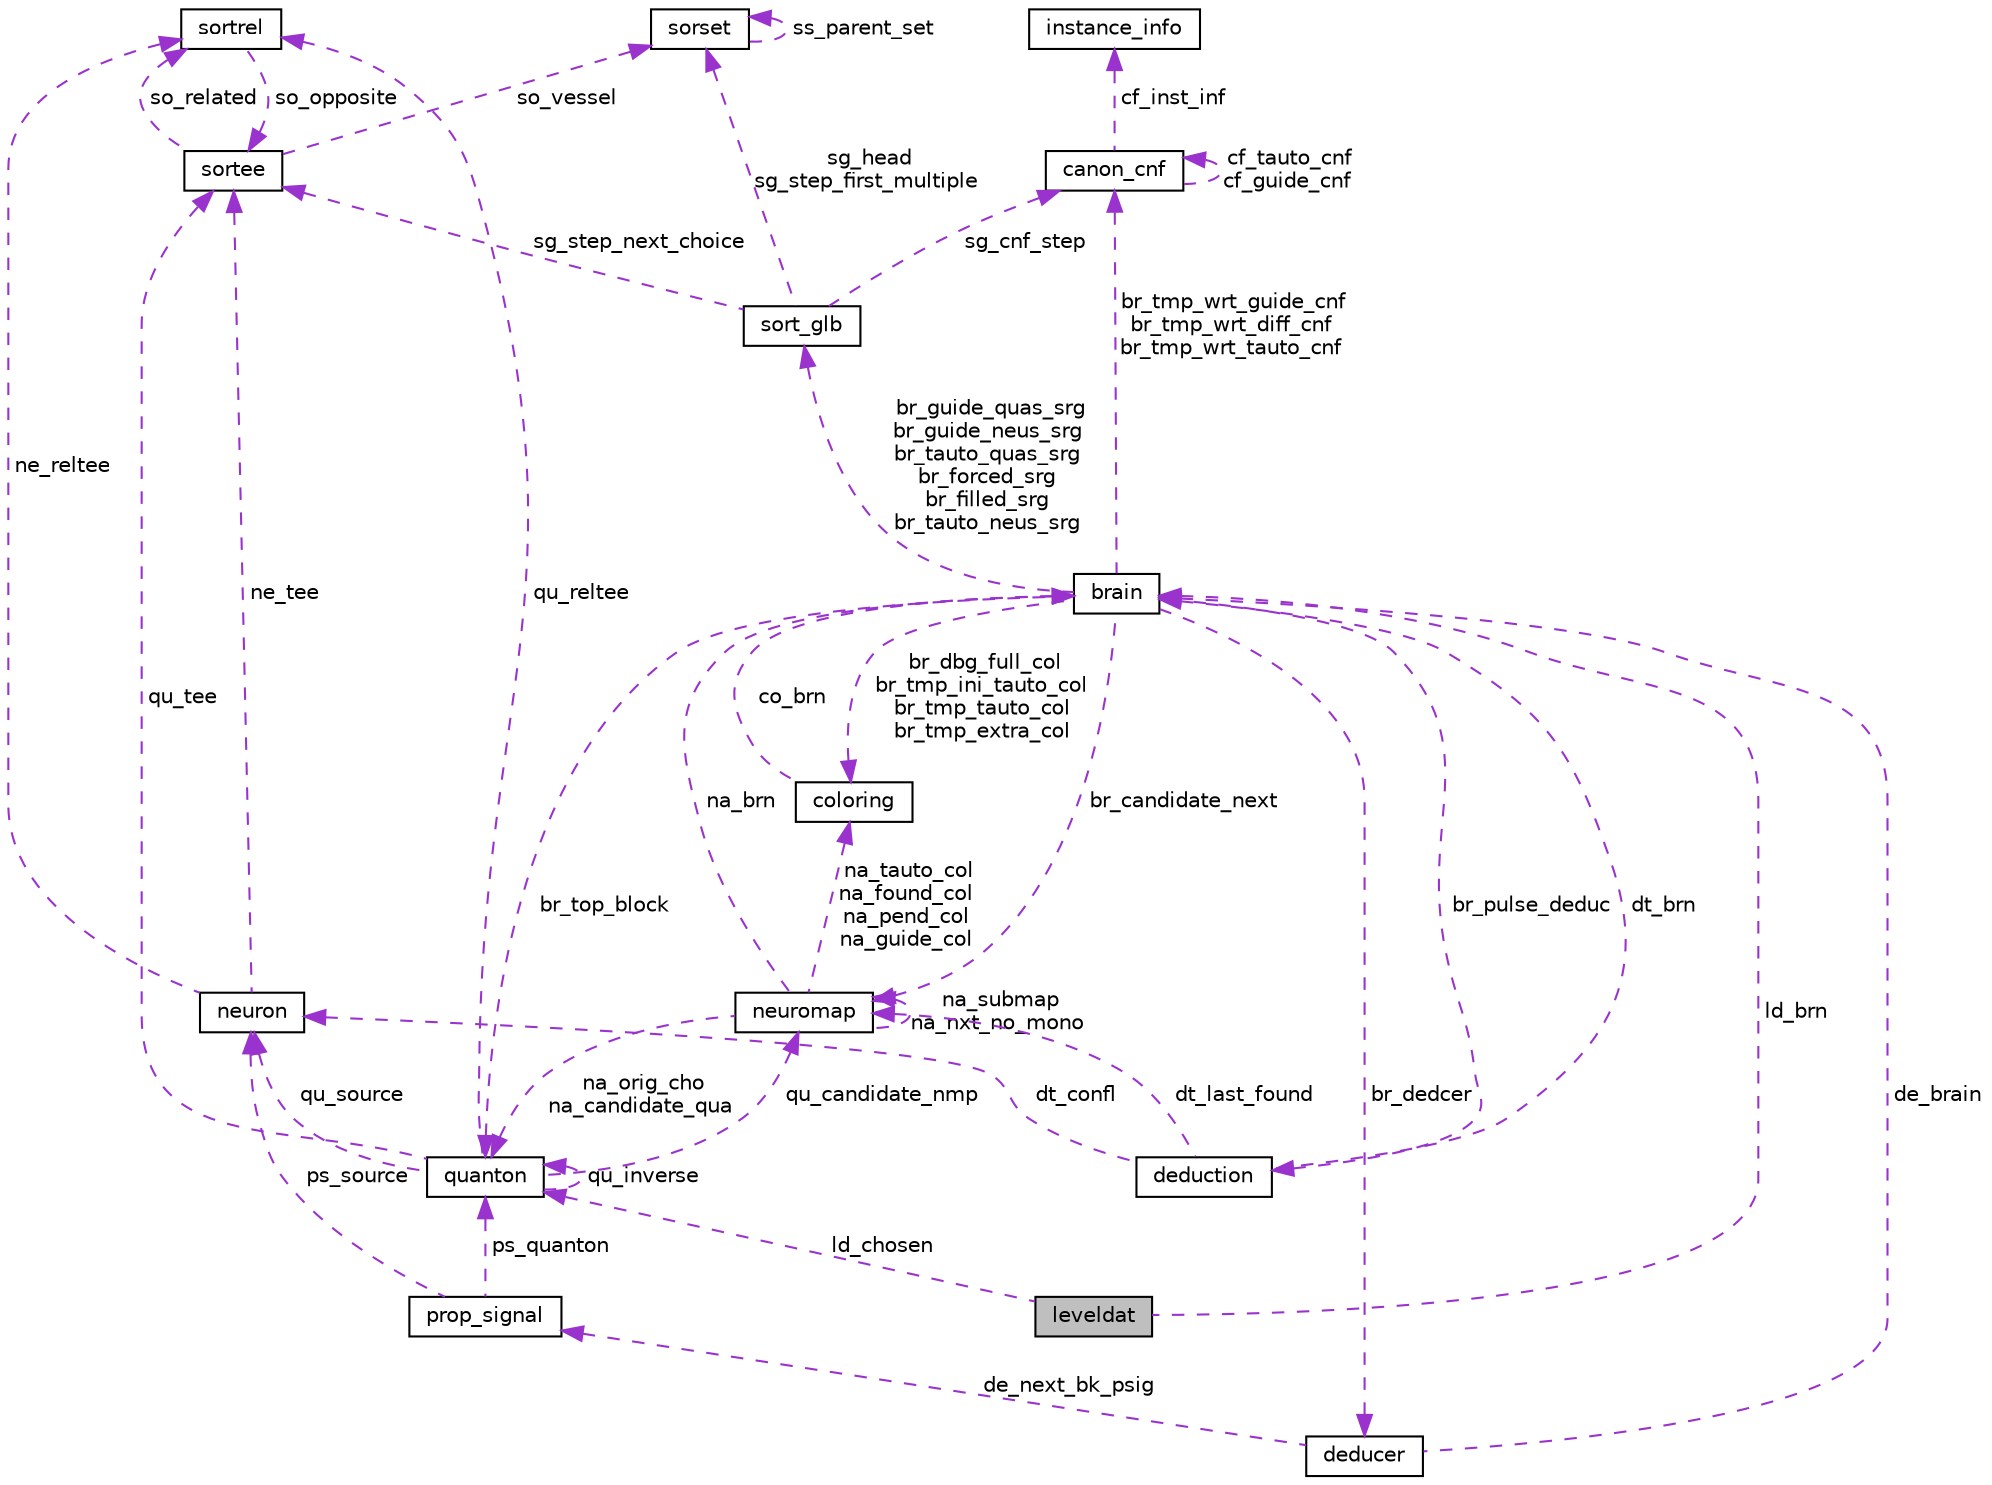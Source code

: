 digraph "leveldat"
{
 // INTERACTIVE_SVG=YES
  edge [fontname="Helvetica",fontsize="10",labelfontname="Helvetica",labelfontsize="10"];
  node [fontname="Helvetica",fontsize="10",shape=record];
  Node1 [label="leveldat",height=0.2,width=0.4,color="black", fillcolor="grey75", style="filled", fontcolor="black"];
  Node2 -> Node1 [dir="back",color="darkorchid3",fontsize="10",style="dashed",label=" ld_brn" ,fontname="Helvetica"];
  Node2 [label="brain",height=0.2,width=0.4,color="black", fillcolor="white", style="filled",URL="$d7/d79/classbrain.html",tooltip="Class that holds all data used to solve a particular CNF instance. "];
  Node3 -> Node2 [dir="back",color="darkorchid3",fontsize="10",style="dashed",label=" br_dedcer" ,fontname="Helvetica"];
  Node3 [label="deducer",height=0.2,width=0.4,color="black", fillcolor="white", style="filled",URL="$d7/d0b/classdeducer.html",tooltip="Class that holds the data used to analyze a conflict. "];
  Node2 -> Node3 [dir="back",color="darkorchid3",fontsize="10",style="dashed",label=" de_brain" ,fontname="Helvetica"];
  Node4 -> Node3 [dir="back",color="darkorchid3",fontsize="10",style="dashed",label=" de_next_bk_psig" ,fontname="Helvetica"];
  Node4 [label="prop_signal",height=0.2,width=0.4,color="black", fillcolor="white", style="filled",URL="$d8/df2/classprop__signal.html",tooltip="Class for representing BCP propagation data. "];
  Node5 -> Node4 [dir="back",color="darkorchid3",fontsize="10",style="dashed",label=" ps_source" ,fontname="Helvetica"];
  Node5 [label="neuron",height=0.2,width=0.4,color="black", fillcolor="white", style="filled",URL="$d9/d00/classneuron.html",tooltip="Class for CNF clause behavior. So there is one neuron per clause. "];
  Node6 -> Node5 [dir="back",color="darkorchid3",fontsize="10",style="dashed",label=" ne_reltee" ,fontname="Helvetica"];
  Node6 [label="sortrel",height=0.2,width=0.4,color="black", fillcolor="white", style="filled",URL="$d6/de7/classsortrel.html",tooltip="A sortrel is a relation between two sortee s. "];
  Node7 -> Node6 [dir="back",color="darkorchid3",fontsize="10",style="dashed",label=" so_opposite" ,fontname="Helvetica"];
  Node7 [label="sortee",height=0.2,width=0.4,color="black", fillcolor="white", style="filled",URL="$d8/d36/classsortee.html",tooltip="Class that is an item to be stabilized. "];
  Node6 -> Node7 [dir="back",color="darkorchid3",fontsize="10",style="dashed",label=" so_related" ,fontname="Helvetica"];
  Node8 -> Node7 [dir="back",color="darkorchid3",fontsize="10",style="dashed",label=" so_vessel" ,fontname="Helvetica"];
  Node8 [label="sorset",height=0.2,width=0.4,color="black", fillcolor="white", style="filled",URL="$d3/d62/classsorset.html",tooltip="A sorset is a group of sortee s. "];
  Node8 -> Node8 [dir="back",color="darkorchid3",fontsize="10",style="dashed",label=" ss_parent_set" ,fontname="Helvetica"];
  Node7 -> Node5 [dir="back",color="darkorchid3",fontsize="10",style="dashed",label=" ne_tee" ,fontname="Helvetica"];
  Node9 -> Node4 [dir="back",color="darkorchid3",fontsize="10",style="dashed",label=" ps_quanton" ,fontname="Helvetica"];
  Node9 [label="quanton",height=0.2,width=0.4,color="black", fillcolor="white", style="filled",URL="$de/df5/classquanton.html",tooltip="Class for CNF variables (each variable has a positon and a negaton). "];
  Node5 -> Node9 [dir="back",color="darkorchid3",fontsize="10",style="dashed",label=" qu_source" ,fontname="Helvetica"];
  Node9 -> Node9 [dir="back",color="darkorchid3",fontsize="10",style="dashed",label=" qu_inverse" ,fontname="Helvetica"];
  Node6 -> Node9 [dir="back",color="darkorchid3",fontsize="10",style="dashed",label=" qu_reltee" ,fontname="Helvetica"];
  Node10 -> Node9 [dir="back",color="darkorchid3",fontsize="10",style="dashed",label=" qu_candidate_nmp" ,fontname="Helvetica"];
  Node10 [label="neuromap",height=0.2,width=0.4,color="black", fillcolor="white", style="filled",URL="$d6/d45/classneuromap.html",tooltip="A neuromap is a CNF sub-formula. "];
  Node2 -> Node10 [dir="back",color="darkorchid3",fontsize="10",style="dashed",label=" na_brn" ,fontname="Helvetica"];
  Node11 -> Node10 [dir="back",color="darkorchid3",fontsize="10",style="dashed",label=" na_tauto_col\nna_found_col\nna_pend_col\nna_guide_col" ,fontname="Helvetica"];
  Node11 [label="coloring",height=0.2,width=0.4,color="black", fillcolor="white", style="filled",URL="$d2/d9a/classcoloring.html",tooltip="The initial and final state for an stabilization is a coloring. "];
  Node2 -> Node11 [dir="back",color="darkorchid3",fontsize="10",style="dashed",label=" co_brn" ,fontname="Helvetica"];
  Node9 -> Node10 [dir="back",color="darkorchid3",fontsize="10",style="dashed",label=" na_orig_cho\nna_candidate_qua" ,fontname="Helvetica"];
  Node10 -> Node10 [dir="back",color="darkorchid3",fontsize="10",style="dashed",label=" na_submap\nna_nxt_no_mono" ,fontname="Helvetica"];
  Node7 -> Node9 [dir="back",color="darkorchid3",fontsize="10",style="dashed",label=" qu_tee" ,fontname="Helvetica"];
  Node11 -> Node2 [dir="back",color="darkorchid3",fontsize="10",style="dashed",label=" br_dbg_full_col\nbr_tmp_ini_tauto_col\nbr_tmp_tauto_col\nbr_tmp_extra_col" ,fontname="Helvetica"];
  Node12 -> Node2 [dir="back",color="darkorchid3",fontsize="10",style="dashed",label=" br_pulse_deduc" ,fontname="Helvetica"];
  Node12 [label="deduction",height=0.2,width=0.4,color="black", fillcolor="white", style="filled",URL="$d3/df3/classdeduction.html",tooltip="Class that holds the result of analyzing (doing resolution) of a conflict. "];
  Node2 -> Node12 [dir="back",color="darkorchid3",fontsize="10",style="dashed",label=" dt_brn" ,fontname="Helvetica"];
  Node5 -> Node12 [dir="back",color="darkorchid3",fontsize="10",style="dashed",label=" dt_confl" ,fontname="Helvetica"];
  Node10 -> Node12 [dir="back",color="darkorchid3",fontsize="10",style="dashed",label=" dt_last_found" ,fontname="Helvetica"];
  Node9 -> Node2 [dir="back",color="darkorchid3",fontsize="10",style="dashed",label=" br_top_block" ,fontname="Helvetica"];
  Node13 -> Node2 [dir="back",color="darkorchid3",fontsize="10",style="dashed",label=" br_guide_quas_srg\nbr_guide_neus_srg\nbr_tauto_quas_srg\nbr_forced_srg\nbr_filled_srg\nbr_tauto_neus_srg" ,fontname="Helvetica"];
  Node13 [label="sort_glb",height=0.2,width=0.4,color="black", fillcolor="white", style="filled",URL="$d7/dec/classsort__glb.html",tooltip="Class that holds all global data used to stabilize a group of items. "];
  Node14 -> Node13 [dir="back",color="darkorchid3",fontsize="10",style="dashed",label=" sg_cnf_step" ,fontname="Helvetica"];
  Node14 [label="canon_cnf",height=0.2,width=0.4,color="black", fillcolor="white", style="filled",URL="$da/deb/classcanon__cnf.html",tooltip="A canon_cnf is a BCFF. An stabilized sub-formula. "];
  Node14 -> Node14 [dir="back",color="darkorchid3",fontsize="10",style="dashed",label=" cf_tauto_cnf\ncf_guide_cnf" ,fontname="Helvetica"];
  Node15 -> Node14 [dir="back",color="darkorchid3",fontsize="10",style="dashed",label=" cf_inst_inf" ,fontname="Helvetica"];
  Node15 [label="instance_info",height=0.2,width=0.4,color="black", fillcolor="white", style="filled",URL="$dc/dd0/classinstance__info.html",tooltip="Class that holds an instance data. "];
  Node8 -> Node13 [dir="back",color="darkorchid3",fontsize="10",style="dashed",label=" sg_head\nsg_step_first_multiple" ,fontname="Helvetica"];
  Node7 -> Node13 [dir="back",color="darkorchid3",fontsize="10",style="dashed",label=" sg_step_next_choice" ,fontname="Helvetica"];
  Node10 -> Node2 [dir="back",color="darkorchid3",fontsize="10",style="dashed",label=" br_candidate_next" ,fontname="Helvetica"];
  Node14 -> Node2 [dir="back",color="darkorchid3",fontsize="10",style="dashed",label=" br_tmp_wrt_guide_cnf\nbr_tmp_wrt_diff_cnf\nbr_tmp_wrt_tauto_cnf" ,fontname="Helvetica"];
  Node9 -> Node1 [dir="back",color="darkorchid3",fontsize="10",style="dashed",label=" ld_chosen" ,fontname="Helvetica"];
}
